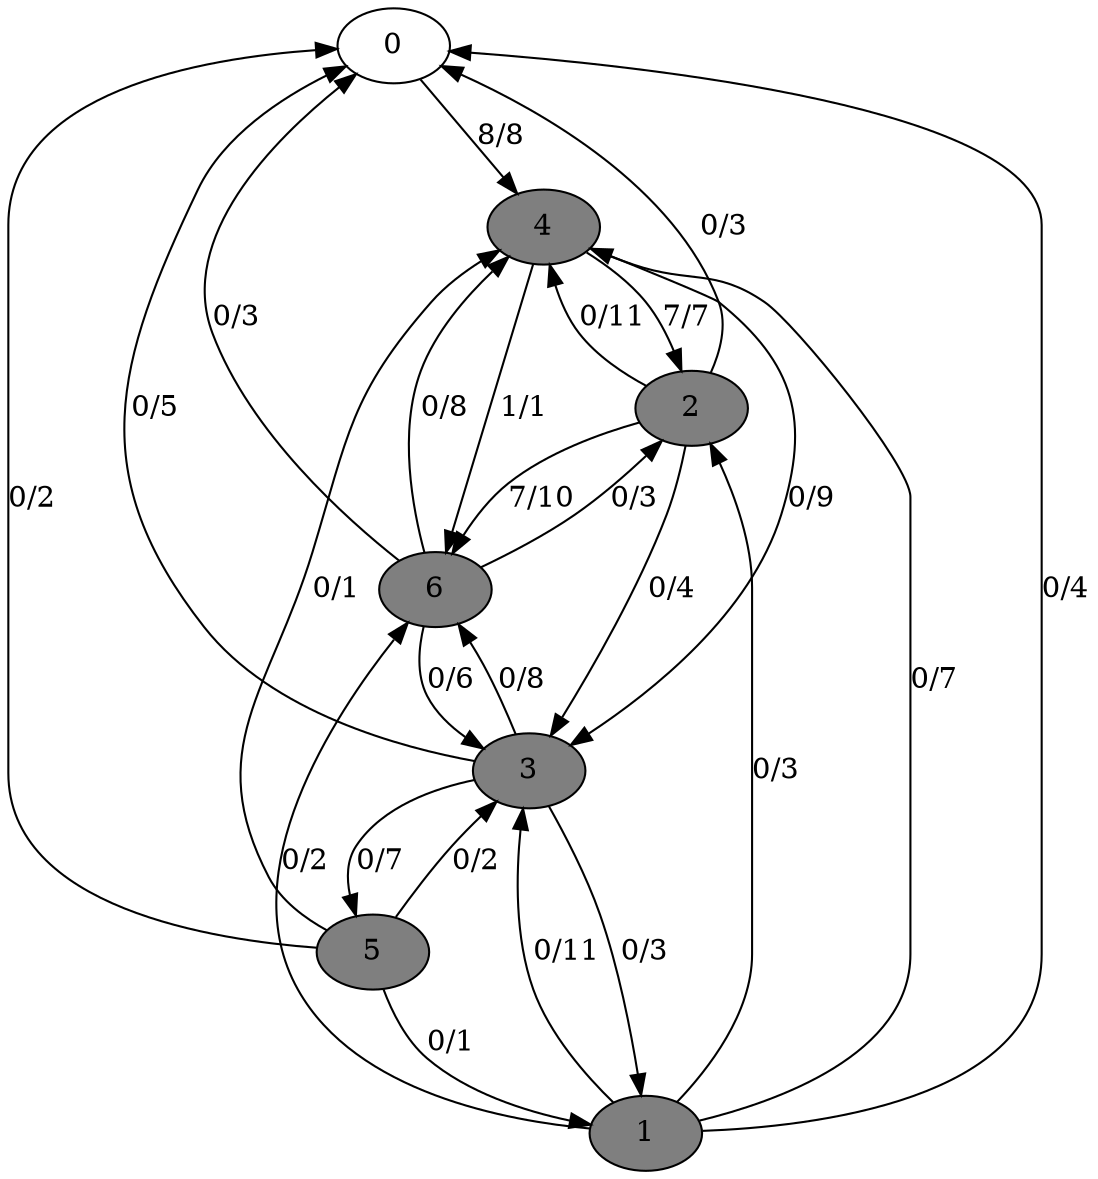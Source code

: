digraph G {
	0[style=filled fillcolor=grey100];
	0->4[label ="8/8"] ;
	1[style=filled fillcolor=grey50];
	1->0[label ="0/4"] ;
	1->2[label ="0/3"] ;
	1->3[label ="0/11"] ;
	1->4[label ="0/7"] ;
	1->6[label ="0/2"] ;
	2[style=filled fillcolor=grey50];
	2->0[label ="0/3"] ;
	2->3[label ="0/4"] ;
	2->4[label ="0/11"] ;
	2->6[label ="7/10"] ;
	3[style=filled fillcolor=grey50];
	3->0[label ="0/5"] ;
	3->1[label ="0/3"] ;
	3->5[label ="0/7"] ;
	3->6[label ="0/8"] ;
	4[style=filled fillcolor=grey50];
	4->2[label ="7/7"] ;
	4->3[label ="0/9"] ;
	4->6[label ="1/1"] ;
	5[style=filled fillcolor=grey50];
	5->0[label ="0/2"] ;
	5->1[label ="0/1"] ;
	5->3[label ="0/2"] ;
	5->4[label ="0/1"] ;
	6[style=filled fillcolor=grey50];
	6->0[label ="0/3"] ;
	6->2[label ="0/3"] ;
	6->3[label ="0/6"] ;
	6->4[label ="0/8"] ;
}
